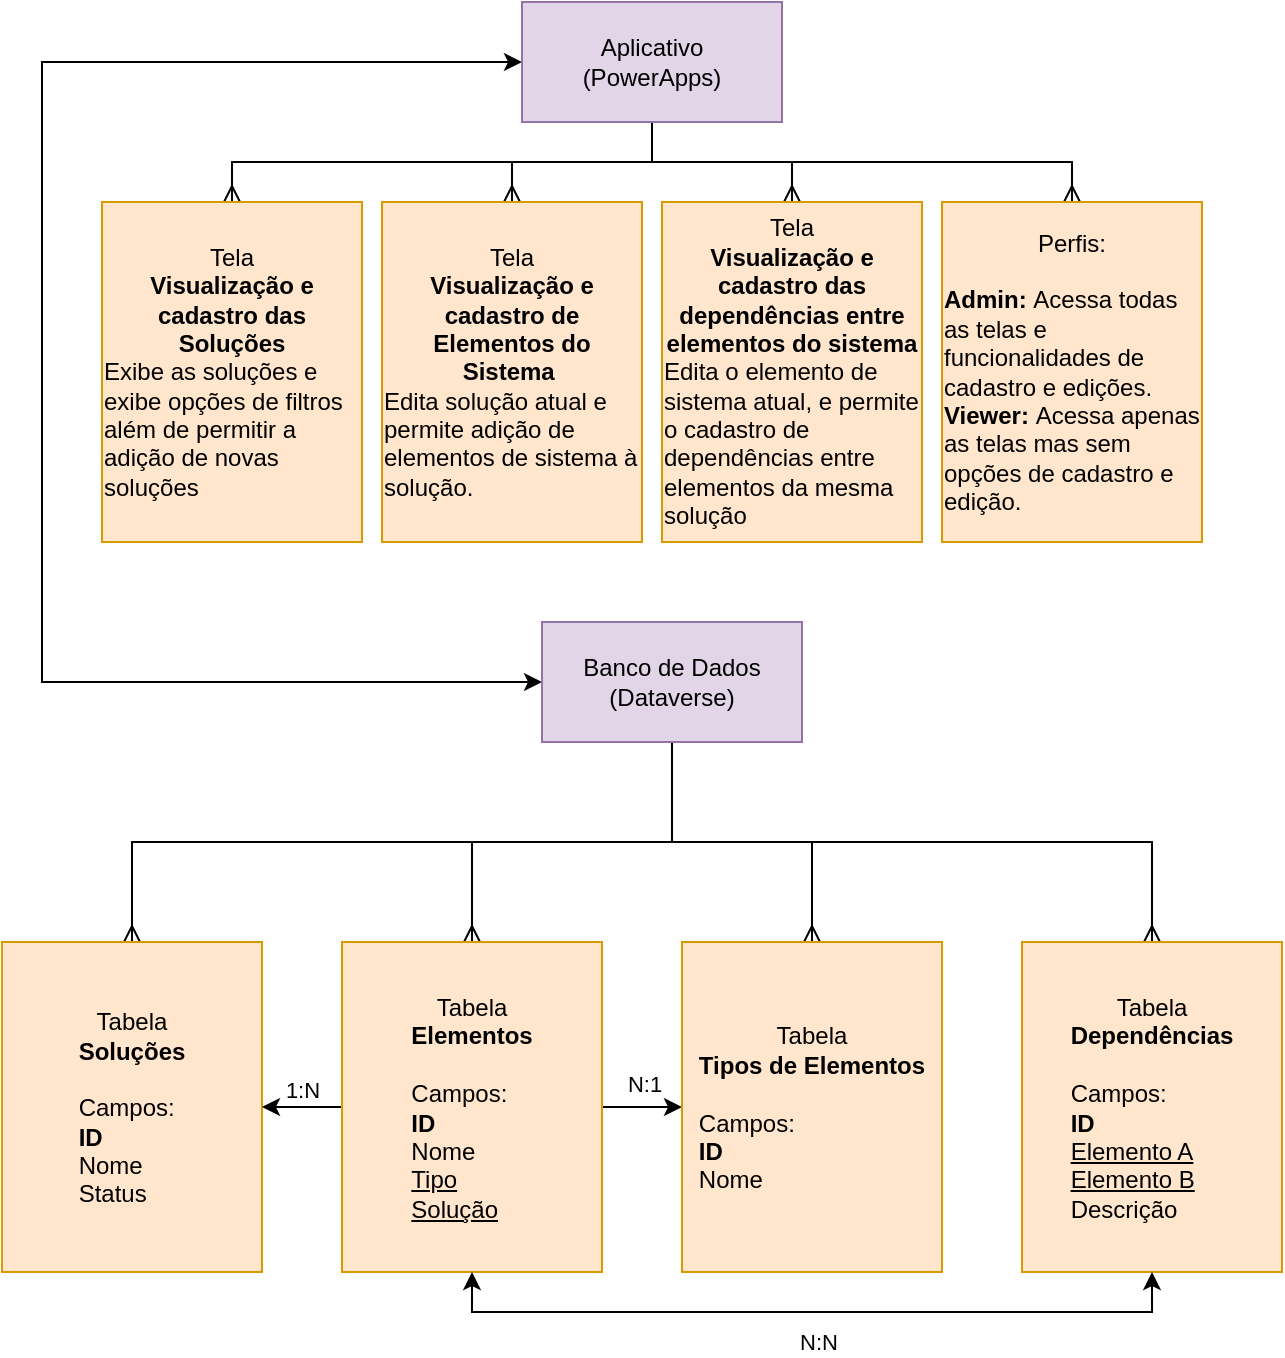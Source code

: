 <mxfile version="27.1.4">
  <diagram name="Page-1" id="ZwjWhncThgZWTAJ61Kw4">
    <mxGraphModel dx="1034" dy="-564" grid="1" gridSize="10" guides="1" tooltips="1" connect="1" arrows="1" fold="1" page="1" pageScale="1" pageWidth="850" pageHeight="1100" math="0" shadow="0">
      <root>
        <mxCell id="0" />
        <mxCell id="1" parent="0" />
        <mxCell id="ynyvM3cXLtGqZSwzZXU9-93" style="edgeStyle=orthogonalEdgeStyle;rounded=0;orthogonalLoop=1;jettySize=auto;html=1;exitX=0.5;exitY=1;exitDx=0;exitDy=0;endArrow=ERmany;endFill=0;" parent="1" source="ynyvM3cXLtGqZSwzZXU9-24" target="ynyvM3cXLtGqZSwzZXU9-79" edge="1">
          <mxGeometry relative="1" as="geometry" />
        </mxCell>
        <mxCell id="ynyvM3cXLtGqZSwzZXU9-96" style="edgeStyle=orthogonalEdgeStyle;rounded=0;orthogonalLoop=1;jettySize=auto;html=1;exitX=0.5;exitY=1;exitDx=0;exitDy=0;endArrow=ERmany;endFill=0;" parent="1" source="ynyvM3cXLtGqZSwzZXU9-24" target="ynyvM3cXLtGqZSwzZXU9-78" edge="1">
          <mxGeometry relative="1" as="geometry" />
        </mxCell>
        <mxCell id="ynyvM3cXLtGqZSwzZXU9-97" style="edgeStyle=orthogonalEdgeStyle;rounded=0;orthogonalLoop=1;jettySize=auto;html=1;exitX=0.5;exitY=1;exitDx=0;exitDy=0;entryX=0.5;entryY=0;entryDx=0;entryDy=0;endArrow=ERmany;endFill=0;" parent="1" source="ynyvM3cXLtGqZSwzZXU9-24" target="ynyvM3cXLtGqZSwzZXU9-74" edge="1">
          <mxGeometry relative="1" as="geometry" />
        </mxCell>
        <mxCell id="ynyvM3cXLtGqZSwzZXU9-98" style="edgeStyle=orthogonalEdgeStyle;rounded=0;orthogonalLoop=1;jettySize=auto;html=1;exitX=0.5;exitY=1;exitDx=0;exitDy=0;entryX=0.5;entryY=0;entryDx=0;entryDy=0;endArrow=ERmany;endFill=0;" parent="1" source="ynyvM3cXLtGqZSwzZXU9-24" target="ynyvM3cXLtGqZSwzZXU9-29" edge="1">
          <mxGeometry relative="1" as="geometry" />
        </mxCell>
        <mxCell id="ynyvM3cXLtGqZSwzZXU9-121" style="edgeStyle=orthogonalEdgeStyle;rounded=0;orthogonalLoop=1;jettySize=auto;html=1;exitX=0;exitY=0.5;exitDx=0;exitDy=0;entryX=0;entryY=0.5;entryDx=0;entryDy=0;startArrow=classic;startFill=1;" parent="1" source="ynyvM3cXLtGqZSwzZXU9-24" target="ynyvM3cXLtGqZSwzZXU9-18" edge="1">
          <mxGeometry relative="1" as="geometry">
            <Array as="points">
              <mxPoint x="125" y="1480" />
              <mxPoint x="125" y="1170" />
            </Array>
          </mxGeometry>
        </mxCell>
        <mxCell id="ynyvM3cXLtGqZSwzZXU9-24" value="Banco de Dados (Dataverse)" style="rounded=0;whiteSpace=wrap;html=1;fillColor=#e1d5e7;strokeColor=#9673a6;container=0;" parent="1" vertex="1">
          <mxGeometry x="375" y="1450" width="130" height="60" as="geometry" />
        </mxCell>
        <mxCell id="ynyvM3cXLtGqZSwzZXU9-29" value="Tabela&lt;div&gt;&lt;b&gt;Soluções&lt;/b&gt;&lt;/div&gt;&lt;div&gt;&lt;br&gt;&lt;/div&gt;&lt;div style=&quot;text-align: left;&quot;&gt;Campos:&lt;/div&gt;&lt;div style=&quot;text-align: left;&quot;&gt;&lt;b&gt;ID&lt;/b&gt;&lt;/div&gt;&lt;div style=&quot;text-align: left;&quot;&gt;Nome&lt;/div&gt;&lt;div style=&quot;text-align: left;&quot;&gt;Status&lt;/div&gt;" style="rounded=0;whiteSpace=wrap;html=1;fillColor=#ffe6cc;strokeColor=#d79b00;container=0;" parent="1" vertex="1">
          <mxGeometry x="105" y="1610" width="130" height="165" as="geometry" />
        </mxCell>
        <mxCell id="ynyvM3cXLtGqZSwzZXU9-76" value="" style="edgeStyle=orthogonalEdgeStyle;rounded=0;orthogonalLoop=1;jettySize=auto;html=1;startArrow=none;startFill=0;endArrow=classic;endFill=1;" parent="1" source="ynyvM3cXLtGqZSwzZXU9-74" target="ynyvM3cXLtGqZSwzZXU9-29" edge="1">
          <mxGeometry relative="1" as="geometry" />
        </mxCell>
        <mxCell id="ynyvM3cXLtGqZSwzZXU9-77" value="1:N" style="edgeLabel;html=1;align=center;verticalAlign=middle;resizable=0;points=[];" parent="ynyvM3cXLtGqZSwzZXU9-76" vertex="1" connectable="0">
          <mxGeometry x="0.323" y="1" relative="1" as="geometry">
            <mxPoint x="6" y="-10" as="offset" />
          </mxGeometry>
        </mxCell>
        <mxCell id="Z19BPKjTIU3wyyWP7qE7-4" style="edgeStyle=orthogonalEdgeStyle;rounded=0;orthogonalLoop=1;jettySize=auto;html=1;exitX=1;exitY=0.5;exitDx=0;exitDy=0;entryX=0;entryY=0.5;entryDx=0;entryDy=0;startArrow=none;startFill=0;endArrow=classic;endFill=1;" edge="1" parent="1" source="ynyvM3cXLtGqZSwzZXU9-74" target="ynyvM3cXLtGqZSwzZXU9-78">
          <mxGeometry relative="1" as="geometry" />
        </mxCell>
        <mxCell id="Z19BPKjTIU3wyyWP7qE7-5" value="N:1" style="edgeLabel;html=1;align=center;verticalAlign=middle;resizable=0;points=[];" vertex="1" connectable="0" parent="Z19BPKjTIU3wyyWP7qE7-4">
          <mxGeometry x="0.029" y="3" relative="1" as="geometry">
            <mxPoint y="-9" as="offset" />
          </mxGeometry>
        </mxCell>
        <mxCell id="ynyvM3cXLtGqZSwzZXU9-74" value="Tabela&lt;div&gt;&lt;b&gt;Elementos&lt;/b&gt;&lt;/div&gt;&lt;div&gt;&lt;br&gt;&lt;/div&gt;&lt;div style=&quot;text-align: left;&quot;&gt;Campos:&lt;/div&gt;&lt;div style=&quot;text-align: left;&quot;&gt;&lt;b&gt;ID&lt;/b&gt;&lt;/div&gt;&lt;div style=&quot;text-align: left;&quot;&gt;Nome&lt;/div&gt;&lt;div style=&quot;text-align: left;&quot;&gt;&lt;u&gt;Tipo&lt;/u&gt;&lt;/div&gt;&lt;div style=&quot;text-align: left;&quot;&gt;&lt;u&gt;Solução&lt;/u&gt;&lt;/div&gt;" style="rounded=0;whiteSpace=wrap;html=1;fillColor=#ffe6cc;strokeColor=#d79b00;container=0;" parent="1" vertex="1">
          <mxGeometry x="275" y="1610" width="130" height="165" as="geometry" />
        </mxCell>
        <mxCell id="ynyvM3cXLtGqZSwzZXU9-78" value="Tabela&lt;div&gt;&lt;b&gt;Tipos de Elementos&lt;/b&gt;&lt;/div&gt;&lt;div&gt;&lt;br&gt;&lt;/div&gt;&lt;div style=&quot;text-align: left;&quot;&gt;Campos:&lt;/div&gt;&lt;div style=&quot;text-align: left;&quot;&gt;&lt;b&gt;ID&lt;/b&gt;&lt;/div&gt;&lt;div style=&quot;text-align: left;&quot;&gt;Nome&lt;/div&gt;" style="rounded=0;whiteSpace=wrap;html=1;fillColor=#ffe6cc;strokeColor=#d79b00;container=0;" parent="1" vertex="1">
          <mxGeometry x="445" y="1610" width="130" height="165" as="geometry" />
        </mxCell>
        <mxCell id="ynyvM3cXLtGqZSwzZXU9-79" value="Tabela&lt;div&gt;&lt;b&gt;Dependências&lt;/b&gt;&lt;/div&gt;&lt;div&gt;&lt;br&gt;&lt;/div&gt;&lt;div style=&quot;text-align: left;&quot;&gt;Campos:&lt;/div&gt;&lt;div style=&quot;text-align: left;&quot;&gt;&lt;span style=&quot;background-color: transparent; color: light-dark(rgb(0, 0, 0), rgb(255, 255, 255));&quot;&gt;&lt;b&gt;ID&lt;/b&gt;&lt;/span&gt;&lt;/div&gt;&lt;div style=&quot;text-align: left;&quot;&gt;&lt;span style=&quot;background-color: transparent; color: light-dark(rgb(0, 0, 0), rgb(255, 255, 255));&quot;&gt;&lt;u&gt;Elemento A&lt;/u&gt;&lt;/span&gt;&lt;/div&gt;&lt;div style=&quot;text-align: left;&quot;&gt;&lt;u&gt;Elemento B&lt;/u&gt;&lt;/div&gt;&lt;div style=&quot;text-align: left;&quot;&gt;Descrição&lt;/div&gt;" style="rounded=0;whiteSpace=wrap;html=1;fillColor=#ffe6cc;strokeColor=#d79b00;container=0;" parent="1" vertex="1">
          <mxGeometry x="615" y="1610" width="130" height="165" as="geometry" />
        </mxCell>
        <mxCell id="ynyvM3cXLtGqZSwzZXU9-80" value="" style="edgeStyle=orthogonalEdgeStyle;rounded=0;orthogonalLoop=1;jettySize=auto;html=1;startArrow=classic;startFill=1;endArrow=classic;entryX=0.5;entryY=1;entryDx=0;entryDy=0;exitX=0.5;exitY=1;exitDx=0;exitDy=0;endFill=1;" parent="1" source="ynyvM3cXLtGqZSwzZXU9-79" target="ynyvM3cXLtGqZSwzZXU9-74" edge="1">
          <mxGeometry relative="1" as="geometry">
            <mxPoint x="645" y="1695" as="sourcePoint" />
            <mxPoint x="595" y="1695" as="targetPoint" />
          </mxGeometry>
        </mxCell>
        <mxCell id="ynyvM3cXLtGqZSwzZXU9-81" value="N:N" style="edgeLabel;html=1;align=center;verticalAlign=middle;resizable=0;points=[];" parent="ynyvM3cXLtGqZSwzZXU9-80" vertex="1" connectable="0">
          <mxGeometry x="0.323" y="1" relative="1" as="geometry">
            <mxPoint x="64" y="14" as="offset" />
          </mxGeometry>
        </mxCell>
        <mxCell id="ynyvM3cXLtGqZSwzZXU9-123" style="edgeStyle=orthogonalEdgeStyle;rounded=0;orthogonalLoop=1;jettySize=auto;html=1;exitX=0.5;exitY=1;exitDx=0;exitDy=0;entryX=0.5;entryY=0;entryDx=0;entryDy=0;endArrow=ERmany;endFill=0;" parent="1" source="ynyvM3cXLtGqZSwzZXU9-18" target="ynyvM3cXLtGqZSwzZXU9-22" edge="1">
          <mxGeometry relative="1" as="geometry" />
        </mxCell>
        <mxCell id="ynyvM3cXLtGqZSwzZXU9-124" style="edgeStyle=orthogonalEdgeStyle;rounded=0;orthogonalLoop=1;jettySize=auto;html=1;exitX=0.5;exitY=1;exitDx=0;exitDy=0;entryX=0.5;entryY=0;entryDx=0;entryDy=0;endArrow=ERmany;endFill=0;" parent="1" source="ynyvM3cXLtGqZSwzZXU9-18" target="ynyvM3cXLtGqZSwzZXU9-117" edge="1">
          <mxGeometry relative="1" as="geometry" />
        </mxCell>
        <mxCell id="ynyvM3cXLtGqZSwzZXU9-125" style="edgeStyle=orthogonalEdgeStyle;rounded=0;orthogonalLoop=1;jettySize=auto;html=1;exitX=0.5;exitY=1;exitDx=0;exitDy=0;entryX=0.5;entryY=0;entryDx=0;entryDy=0;endArrow=ERmany;endFill=0;" parent="1" source="ynyvM3cXLtGqZSwzZXU9-18" target="ynyvM3cXLtGqZSwzZXU9-118" edge="1">
          <mxGeometry relative="1" as="geometry" />
        </mxCell>
        <mxCell id="ynyvM3cXLtGqZSwzZXU9-127" style="edgeStyle=orthogonalEdgeStyle;rounded=0;orthogonalLoop=1;jettySize=auto;html=1;exitX=0.5;exitY=1;exitDx=0;exitDy=0;endArrow=ERmany;endFill=0;" parent="1" source="ynyvM3cXLtGqZSwzZXU9-18" target="ynyvM3cXLtGqZSwzZXU9-126" edge="1">
          <mxGeometry relative="1" as="geometry" />
        </mxCell>
        <mxCell id="ynyvM3cXLtGqZSwzZXU9-18" value="Aplicativo&lt;div&gt;(PowerApps)&lt;/div&gt;" style="rounded=0;whiteSpace=wrap;html=1;fillColor=#e1d5e7;strokeColor=#9673a6;" parent="1" vertex="1">
          <mxGeometry x="365" y="1140" width="130" height="60" as="geometry" />
        </mxCell>
        <mxCell id="ynyvM3cXLtGqZSwzZXU9-22" value="Tela&lt;div&gt;&lt;b&gt;Visualização e cadastro de Elementos do Sistema&amp;nbsp;&lt;/b&gt;&lt;/div&gt;&lt;div style=&quot;text-align: left;&quot;&gt;Edita solução atual e permite adição de elementos de sistema à solução.&lt;/div&gt;" style="rounded=0;whiteSpace=wrap;html=1;fillColor=#ffe6cc;strokeColor=#d79b00;" parent="1" vertex="1">
          <mxGeometry x="295" y="1240" width="130" height="170" as="geometry" />
        </mxCell>
        <mxCell id="ynyvM3cXLtGqZSwzZXU9-117" value="Tela&lt;div&gt;&lt;b&gt;Visualização e cadastro das Soluções&lt;/b&gt;&lt;/div&gt;&lt;div style=&quot;text-align: left;&quot;&gt;Exibe as soluções e exibe opções de filtros além de permitir a adição de novas soluções&lt;/div&gt;" style="rounded=0;whiteSpace=wrap;html=1;fillColor=#ffe6cc;strokeColor=#d79b00;" parent="1" vertex="1">
          <mxGeometry x="155" y="1240" width="130" height="170" as="geometry" />
        </mxCell>
        <mxCell id="ynyvM3cXLtGqZSwzZXU9-118" value="Tela&lt;div&gt;&lt;b&gt;Visualização e cadastro das dependências entre elementos do sistema&lt;/b&gt;&lt;/div&gt;&lt;div style=&quot;text-align: left;&quot;&gt;Edita o elemento de sistema atual, e permite o cadastro de dependências entre elementos da mesma solução&lt;/div&gt;" style="rounded=0;whiteSpace=wrap;html=1;fillColor=#ffe6cc;strokeColor=#d79b00;" parent="1" vertex="1">
          <mxGeometry x="435" y="1240" width="130" height="170" as="geometry" />
        </mxCell>
        <mxCell id="ynyvM3cXLtGqZSwzZXU9-126" value="Perfis:&lt;div&gt;&lt;br&gt;&lt;div style=&quot;text-align: left;&quot;&gt;&lt;b&gt;Admin: &lt;/b&gt;Acessa todas as telas e funcionalidades de cadastro e edições.&lt;/div&gt;&lt;div style=&quot;text-align: left;&quot;&gt;&lt;b&gt;Viewer: &lt;/b&gt;Acessa apenas as telas mas sem opções de cadastro e edição.&lt;/div&gt;&lt;/div&gt;" style="rounded=0;whiteSpace=wrap;html=1;fillColor=#ffe6cc;strokeColor=#d79b00;" parent="1" vertex="1">
          <mxGeometry x="575" y="1240" width="130" height="170" as="geometry" />
        </mxCell>
      </root>
    </mxGraphModel>
  </diagram>
</mxfile>
